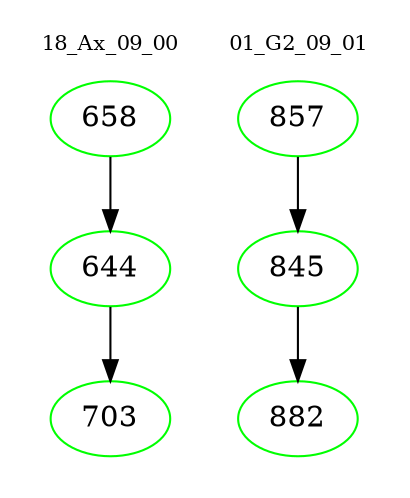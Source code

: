 digraph{
subgraph cluster_0 {
color = white
label = "18_Ax_09_00";
fontsize=10;
T0_658 [label="658", color="green"]
T0_658 -> T0_644 [color="black"]
T0_644 [label="644", color="green"]
T0_644 -> T0_703 [color="black"]
T0_703 [label="703", color="green"]
}
subgraph cluster_1 {
color = white
label = "01_G2_09_01";
fontsize=10;
T1_857 [label="857", color="green"]
T1_857 -> T1_845 [color="black"]
T1_845 [label="845", color="green"]
T1_845 -> T1_882 [color="black"]
T1_882 [label="882", color="green"]
}
}

